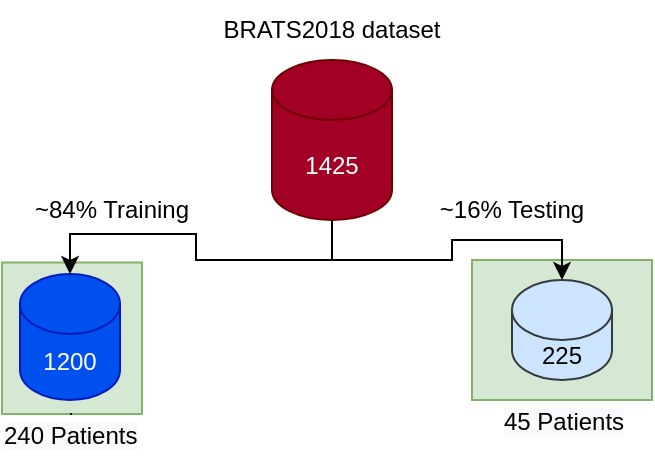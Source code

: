 <mxfile version="19.0.3" type="device"><diagram id="T5mbmQm1qSmTHW3fakI-" name="Page-1"><mxGraphModel dx="401" dy="297" grid="1" gridSize="10" guides="1" tooltips="1" connect="1" arrows="1" fold="1" page="1" pageScale="1" pageWidth="850" pageHeight="1100" math="0" shadow="0"><root><mxCell id="0"/><mxCell id="1" parent="0"/><mxCell id="M5vIYwmqm0MFrQmuiYdp-21" value="" style="rounded=0;whiteSpace=wrap;html=1;fillColor=#d5e8d4;strokeColor=#82b366;" parent="1" vertex="1"><mxGeometry x="265" y="241.25" width="70" height="75.75" as="geometry"/></mxCell><mxCell id="M5vIYwmqm0MFrQmuiYdp-19" value="" style="rounded=0;whiteSpace=wrap;html=1;fillColor=#d5e8d4;strokeColor=#82b366;" parent="1" vertex="1"><mxGeometry x="500" y="240" width="90" height="70" as="geometry"/></mxCell><mxCell id="M5vIYwmqm0MFrQmuiYdp-4" style="edgeStyle=orthogonalEdgeStyle;rounded=0;orthogonalLoop=1;jettySize=auto;html=1;exitX=0.5;exitY=1;exitDx=0;exitDy=0;exitPerimeter=0;entryX=0.5;entryY=0;entryDx=0;entryDy=0;entryPerimeter=0;" parent="1" source="M5vIYwmqm0MFrQmuiYdp-1" target="M5vIYwmqm0MFrQmuiYdp-2" edge="1"><mxGeometry relative="1" as="geometry"/></mxCell><mxCell id="M5vIYwmqm0MFrQmuiYdp-5" style="edgeStyle=orthogonalEdgeStyle;rounded=0;orthogonalLoop=1;jettySize=auto;html=1;exitX=0.5;exitY=1;exitDx=0;exitDy=0;exitPerimeter=0;entryX=0.5;entryY=0;entryDx=0;entryDy=0;entryPerimeter=0;" parent="1" source="M5vIYwmqm0MFrQmuiYdp-1" target="M5vIYwmqm0MFrQmuiYdp-3" edge="1"><mxGeometry relative="1" as="geometry"/></mxCell><mxCell id="M5vIYwmqm0MFrQmuiYdp-1" value="1425" style="shape=cylinder3;whiteSpace=wrap;html=1;boundedLbl=1;backgroundOutline=1;size=15;fillColor=#a20025;strokeColor=#6F0000;fontColor=#ffffff;" parent="1" vertex="1"><mxGeometry x="400" y="140" width="60" height="80" as="geometry"/></mxCell><mxCell id="M5vIYwmqm0MFrQmuiYdp-2" value="1200" style="shape=cylinder3;whiteSpace=wrap;html=1;boundedLbl=1;backgroundOutline=1;size=15;fillColor=#0050ef;strokeColor=#001DBC;fontColor=#ffffff;" parent="1" vertex="1"><mxGeometry x="274" y="247" width="50" height="63" as="geometry"/></mxCell><mxCell id="M5vIYwmqm0MFrQmuiYdp-3" value="225" style="shape=cylinder3;whiteSpace=wrap;html=1;boundedLbl=1;backgroundOutline=1;size=15;fillColor=#cce5ff;strokeColor=#36393d;" parent="1" vertex="1"><mxGeometry x="520" y="250" width="50" height="50" as="geometry"/></mxCell><mxCell id="M5vIYwmqm0MFrQmuiYdp-6" value="~84% Training" style="text;html=1;strokeColor=none;fillColor=none;align=center;verticalAlign=middle;whiteSpace=wrap;rounded=0;" parent="1" vertex="1"><mxGeometry x="280" y="200" width="80" height="30" as="geometry"/></mxCell><mxCell id="M5vIYwmqm0MFrQmuiYdp-7" value="~16% Testing" style="text;html=1;strokeColor=none;fillColor=none;align=center;verticalAlign=middle;whiteSpace=wrap;rounded=0;" parent="1" vertex="1"><mxGeometry x="480" y="200" width="80" height="30" as="geometry"/></mxCell><mxCell id="M5vIYwmqm0MFrQmuiYdp-18" value="&lt;span style=&quot;color: rgb(0, 0, 0); font-family: Helvetica; font-size: 12px; font-style: normal; font-variant-ligatures: normal; font-variant-caps: normal; font-weight: 400; letter-spacing: normal; orphans: 2; text-align: center; text-indent: 0px; text-transform: none; widows: 2; word-spacing: 0px; -webkit-text-stroke-width: 0px; background-color: rgb(248, 249, 250); text-decoration-thickness: initial; text-decoration-style: initial; text-decoration-color: initial; float: none; display: inline !important;&quot;&gt;45 Patients&lt;/span&gt;" style="text;whiteSpace=wrap;html=1;" parent="1" vertex="1"><mxGeometry x="514" y="307" width="74" height="30" as="geometry"/></mxCell><mxCell id="M5vIYwmqm0MFrQmuiYdp-20" value="BRATS2018 dataset" style="text;html=1;strokeColor=none;fillColor=none;align=center;verticalAlign=middle;whiteSpace=wrap;rounded=0;" parent="1" vertex="1"><mxGeometry x="370" y="110" width="120" height="30" as="geometry"/></mxCell><mxCell id="M5vIYwmqm0MFrQmuiYdp-28" value="&lt;span style=&quot;color: rgb(0, 0, 0); font-family: Helvetica; font-size: 12px; font-style: normal; font-variant-ligatures: normal; font-variant-caps: normal; font-weight: 400; letter-spacing: normal; orphans: 2; text-align: center; text-indent: 0px; text-transform: none; widows: 2; word-spacing: 0px; -webkit-text-stroke-width: 0px; background-color: rgb(248, 249, 250); text-decoration-thickness: initial; text-decoration-style: initial; text-decoration-color: initial; float: none; display: inline !important;&quot;&gt;240 Patients&lt;/span&gt;" style="text;whiteSpace=wrap;html=1;" parent="1" vertex="1"><mxGeometry x="264" y="314" width="70" height="30" as="geometry"/></mxCell><mxCell id="M5vIYwmqm0MFrQmuiYdp-31" value="" style="edgeStyle=orthogonalEdgeStyle;rounded=0;orthogonalLoop=1;jettySize=auto;html=1;exitX=0.5;exitY=1;exitDx=0;exitDy=0;entryX=0.5;entryY=0;entryDx=0;entryDy=0;entryPerimeter=0;endArrow=none;" parent="1" source="M5vIYwmqm0MFrQmuiYdp-21" edge="1"><mxGeometry relative="1" as="geometry"><mxPoint x="300" y="317" as="sourcePoint"/><mxPoint x="299" y="317" as="targetPoint"/><Array as="points"/></mxGeometry></mxCell></root></mxGraphModel></diagram></mxfile>